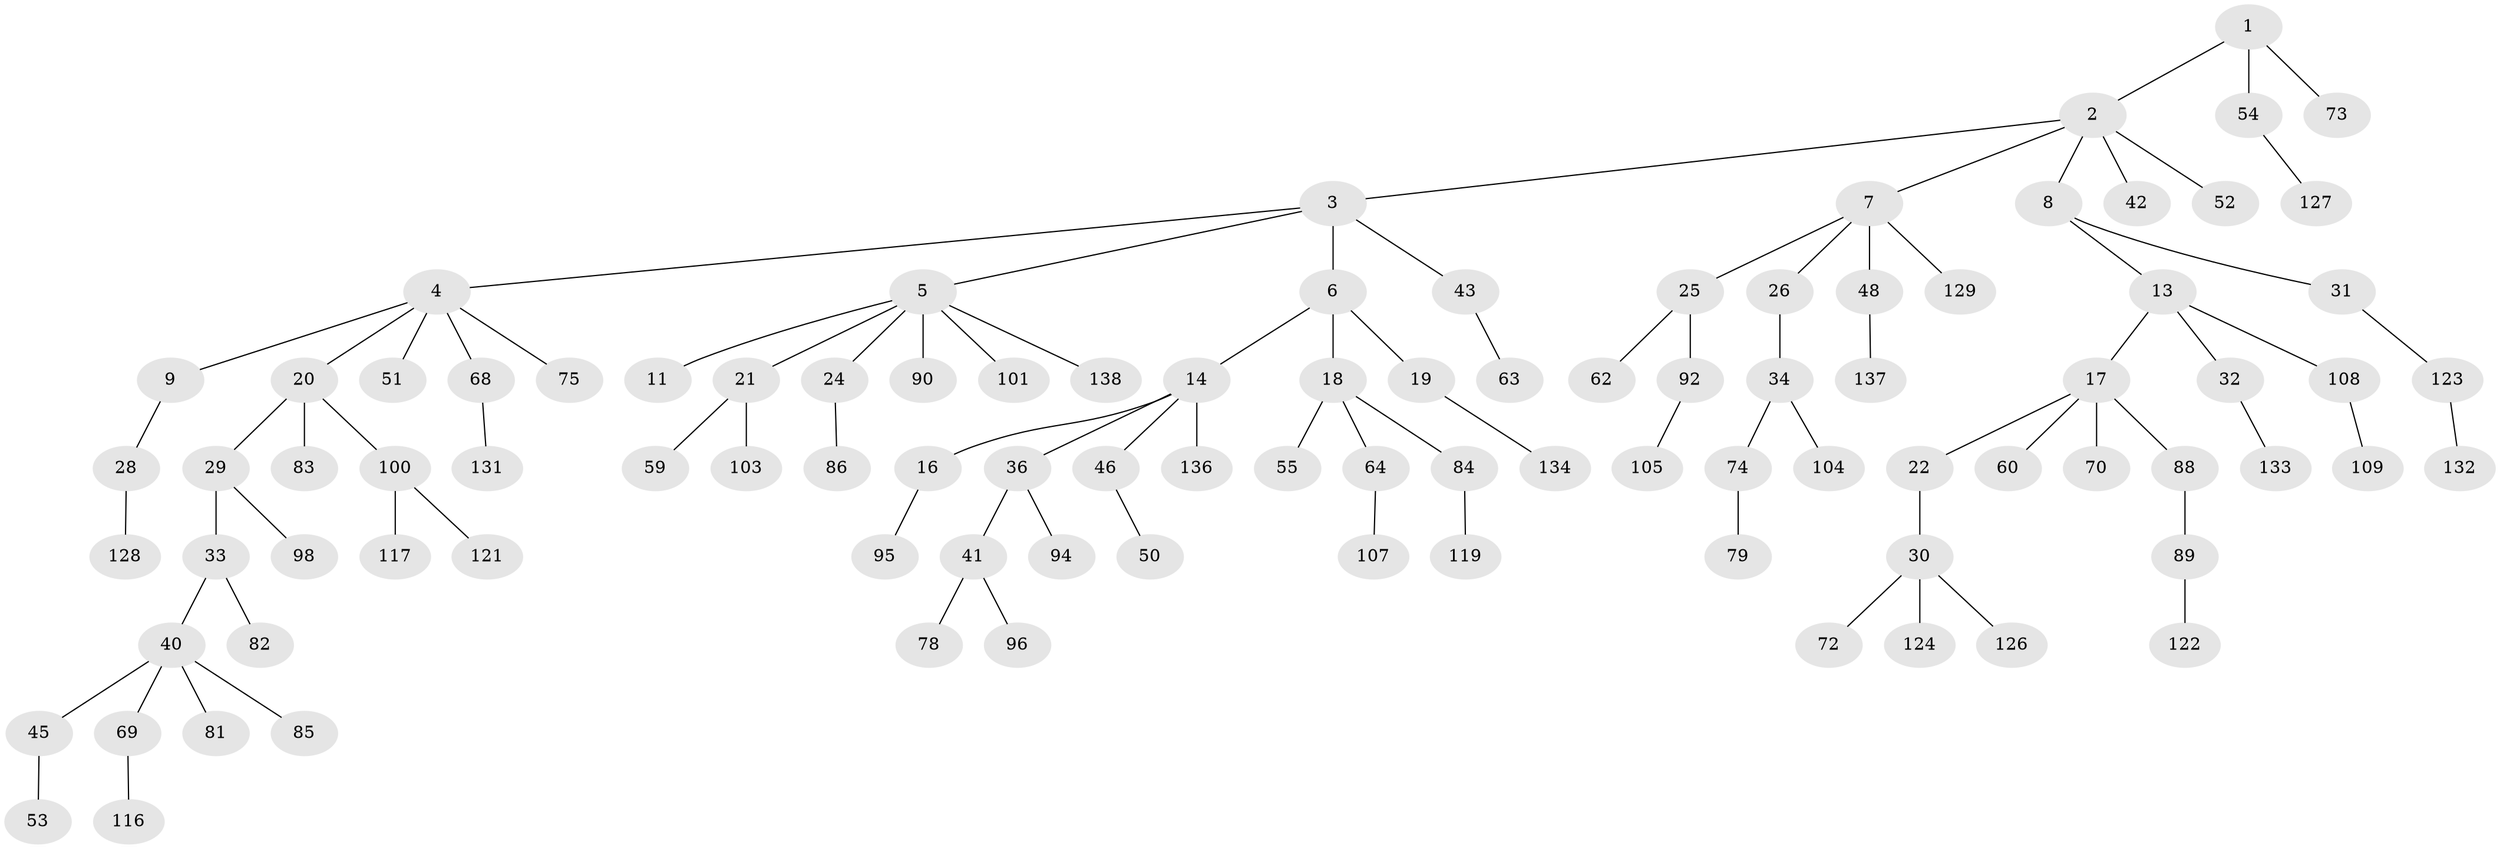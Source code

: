 // original degree distribution, {4: 0.06521739130434782, 6: 0.014492753623188406, 5: 0.050724637681159424, 3: 0.14492753623188406, 2: 0.2246376811594203, 1: 0.5}
// Generated by graph-tools (version 1.1) at 2025/11/02/27/25 16:11:28]
// undirected, 97 vertices, 96 edges
graph export_dot {
graph [start="1"]
  node [color=gray90,style=filled];
  1 [super="+71"];
  2 [super="+10"];
  3 [super="+91"];
  4 [super="+23"];
  5 [super="+15"];
  6;
  7 [super="+39"];
  8 [super="+12"];
  9 [super="+118"];
  11;
  13;
  14 [super="+111"];
  16;
  17 [super="+61"];
  18 [super="+27"];
  19 [super="+37"];
  20 [super="+57"];
  21 [super="+49"];
  22 [super="+66"];
  24;
  25 [super="+47"];
  26 [super="+35"];
  28 [super="+80"];
  29 [super="+120"];
  30 [super="+135"];
  31 [super="+106"];
  32 [super="+87"];
  33 [super="+65"];
  34 [super="+97"];
  36 [super="+38"];
  40 [super="+44"];
  41;
  42;
  43 [super="+77"];
  45;
  46;
  48;
  50 [super="+58"];
  51;
  52;
  53;
  54;
  55 [super="+56"];
  59 [super="+115"];
  60 [super="+67"];
  62;
  63;
  64;
  68 [super="+99"];
  69 [super="+114"];
  70;
  72;
  73;
  74 [super="+76"];
  75;
  78 [super="+93"];
  79;
  81;
  82;
  83;
  84 [super="+130"];
  85;
  86;
  88 [super="+112"];
  89 [super="+110"];
  90;
  92;
  94;
  95;
  96 [super="+125"];
  98;
  100 [super="+102"];
  101;
  103;
  104;
  105;
  107 [super="+113"];
  108;
  109;
  116;
  117;
  119;
  121;
  122;
  123;
  124;
  126;
  127;
  128;
  129;
  131;
  132;
  133;
  134;
  136;
  137;
  138;
  1 -- 2;
  1 -- 54;
  1 -- 73;
  2 -- 3;
  2 -- 7;
  2 -- 8;
  2 -- 52;
  2 -- 42;
  3 -- 4;
  3 -- 5;
  3 -- 6;
  3 -- 43;
  4 -- 9;
  4 -- 20;
  4 -- 68;
  4 -- 51;
  4 -- 75;
  5 -- 11;
  5 -- 90;
  5 -- 101;
  5 -- 21;
  5 -- 24;
  5 -- 138;
  6 -- 14;
  6 -- 18;
  6 -- 19;
  7 -- 25;
  7 -- 26;
  7 -- 48;
  7 -- 129;
  8 -- 13;
  8 -- 31;
  9 -- 28;
  13 -- 17;
  13 -- 32;
  13 -- 108;
  14 -- 16;
  14 -- 36;
  14 -- 46;
  14 -- 136;
  16 -- 95;
  17 -- 22;
  17 -- 60;
  17 -- 88;
  17 -- 70;
  18 -- 55;
  18 -- 64;
  18 -- 84;
  19 -- 134;
  20 -- 29;
  20 -- 83;
  20 -- 100;
  21 -- 103;
  21 -- 59;
  22 -- 30;
  24 -- 86;
  25 -- 62;
  25 -- 92;
  26 -- 34;
  28 -- 128;
  29 -- 33;
  29 -- 98;
  30 -- 72;
  30 -- 124;
  30 -- 126;
  31 -- 123;
  32 -- 133;
  33 -- 40;
  33 -- 82;
  34 -- 74;
  34 -- 104;
  36 -- 41;
  36 -- 94;
  40 -- 45;
  40 -- 81;
  40 -- 69;
  40 -- 85;
  41 -- 78;
  41 -- 96;
  43 -- 63;
  45 -- 53;
  46 -- 50;
  48 -- 137;
  54 -- 127;
  64 -- 107;
  68 -- 131;
  69 -- 116;
  74 -- 79;
  84 -- 119;
  88 -- 89;
  89 -- 122;
  92 -- 105;
  100 -- 117;
  100 -- 121;
  108 -- 109;
  123 -- 132;
}
